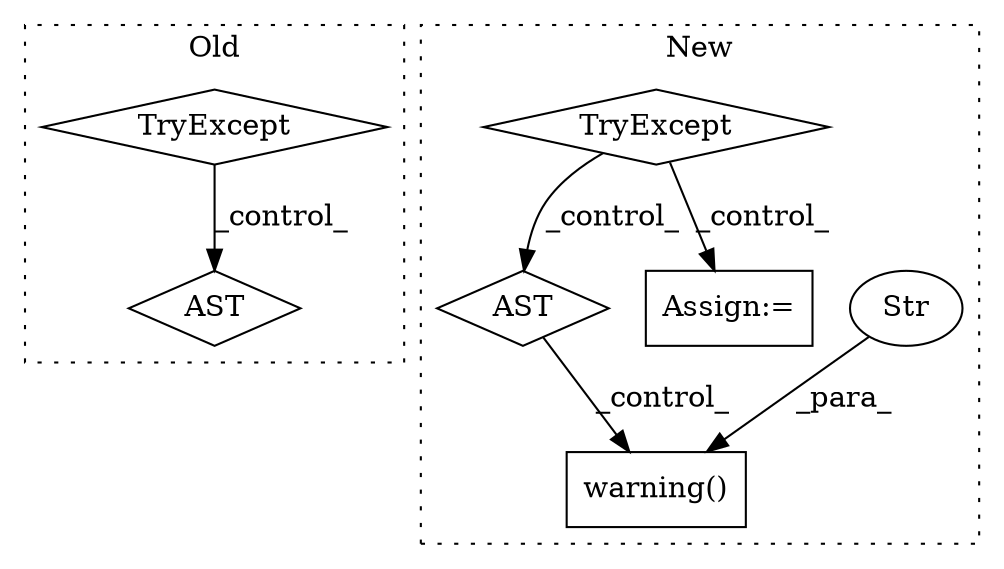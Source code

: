 digraph G {
subgraph cluster0 {
1 [label="TryExcept" a="71" s="3380" l="17" shape="diamond"];
4 [label="AST" a="2" s="3421,0" l="7,0" shape="diamond"];
label = "Old";
style="dotted";
}
subgraph cluster1 {
2 [label="warning()" a="75" s="4567,4699" l="33,14" shape="box"];
3 [label="Str" a="66" s="4600" l="99" shape="ellipse"];
5 [label="AST" a="2" s="4443,0" l="7,0" shape="diamond"];
6 [label="TryExcept" a="71" s="4290" l="17" shape="diamond"];
7 [label="Assign:=" a="68" s="4314" l="3" shape="box"];
label = "New";
style="dotted";
}
1 -> 4 [label="_control_"];
3 -> 2 [label="_para_"];
5 -> 2 [label="_control_"];
6 -> 5 [label="_control_"];
6 -> 7 [label="_control_"];
}